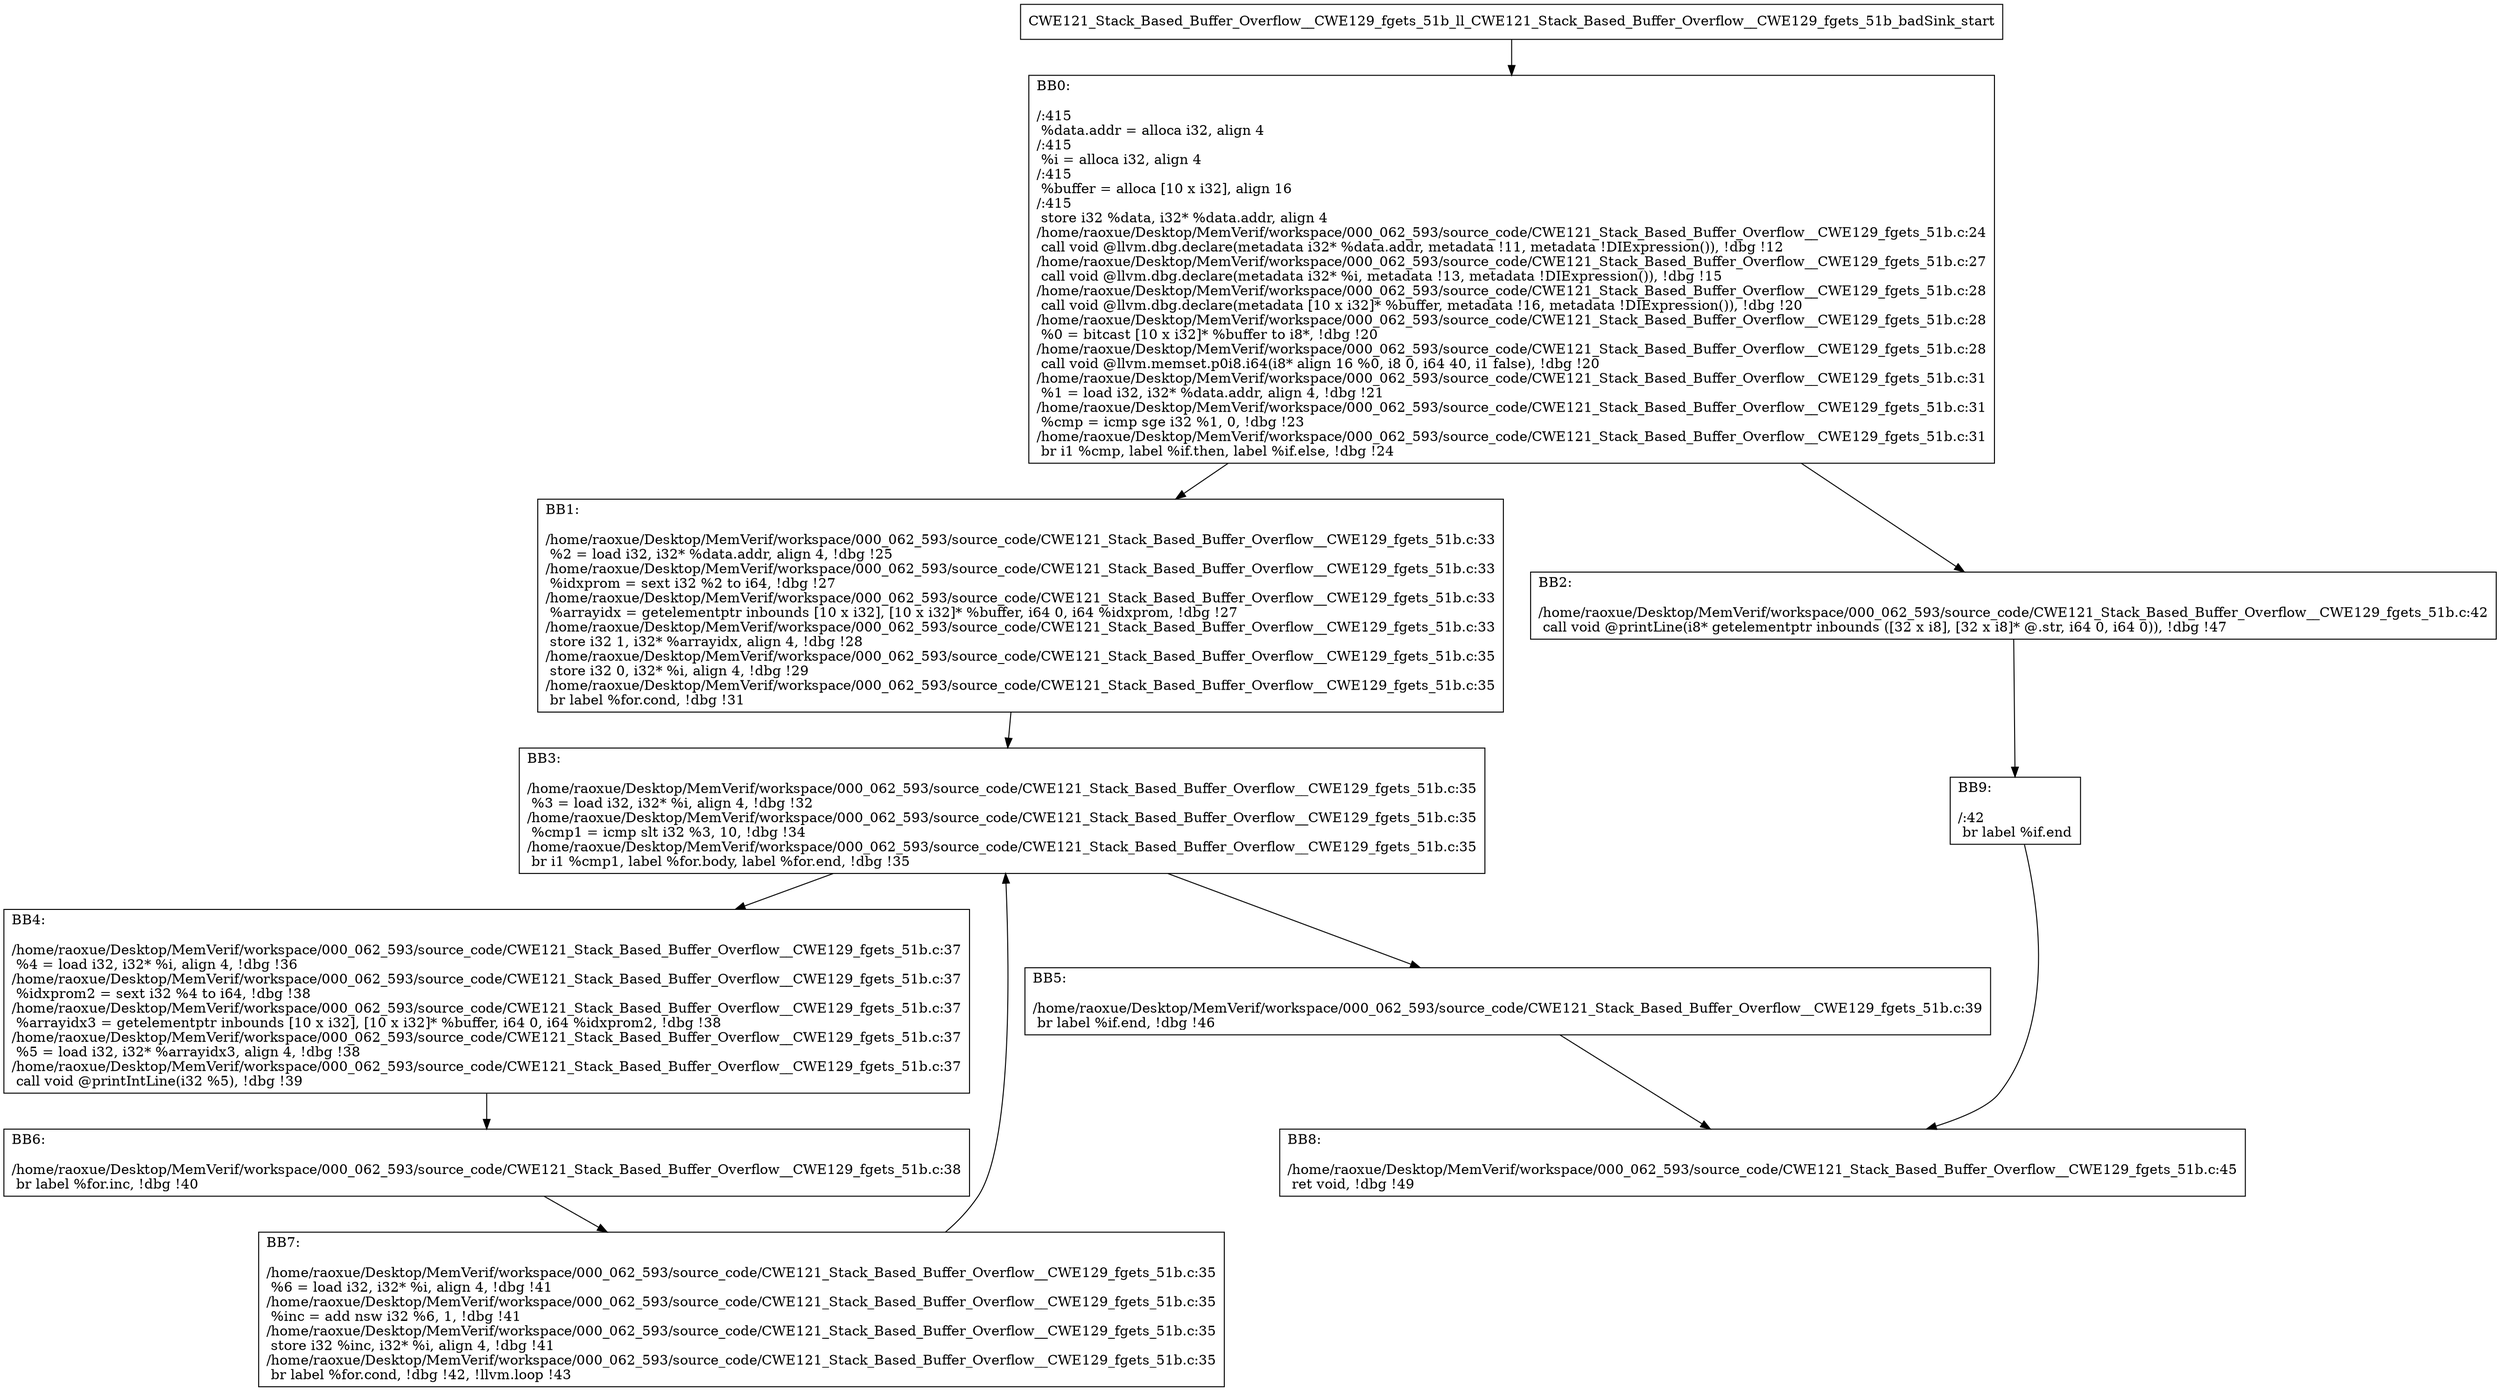 digraph "CFG for'CWE121_Stack_Based_Buffer_Overflow__CWE129_fgets_51b_ll_CWE121_Stack_Based_Buffer_Overflow__CWE129_fgets_51b_badSink' function" {
	BBCWE121_Stack_Based_Buffer_Overflow__CWE129_fgets_51b_ll_CWE121_Stack_Based_Buffer_Overflow__CWE129_fgets_51b_badSink_start[shape=record,label="{CWE121_Stack_Based_Buffer_Overflow__CWE129_fgets_51b_ll_CWE121_Stack_Based_Buffer_Overflow__CWE129_fgets_51b_badSink_start}"];
	BBCWE121_Stack_Based_Buffer_Overflow__CWE129_fgets_51b_ll_CWE121_Stack_Based_Buffer_Overflow__CWE129_fgets_51b_badSink_start-> CWE121_Stack_Based_Buffer_Overflow__CWE129_fgets_51b_ll_CWE121_Stack_Based_Buffer_Overflow__CWE129_fgets_51b_badSinkBB0;
	CWE121_Stack_Based_Buffer_Overflow__CWE129_fgets_51b_ll_CWE121_Stack_Based_Buffer_Overflow__CWE129_fgets_51b_badSinkBB0 [shape=record, label="{BB0:\l\l/:415\l
  %data.addr = alloca i32, align 4\l
/:415\l
  %i = alloca i32, align 4\l
/:415\l
  %buffer = alloca [10 x i32], align 16\l
/:415\l
  store i32 %data, i32* %data.addr, align 4\l
/home/raoxue/Desktop/MemVerif/workspace/000_062_593/source_code/CWE121_Stack_Based_Buffer_Overflow__CWE129_fgets_51b.c:24\l
  call void @llvm.dbg.declare(metadata i32* %data.addr, metadata !11, metadata !DIExpression()), !dbg !12\l
/home/raoxue/Desktop/MemVerif/workspace/000_062_593/source_code/CWE121_Stack_Based_Buffer_Overflow__CWE129_fgets_51b.c:27\l
  call void @llvm.dbg.declare(metadata i32* %i, metadata !13, metadata !DIExpression()), !dbg !15\l
/home/raoxue/Desktop/MemVerif/workspace/000_062_593/source_code/CWE121_Stack_Based_Buffer_Overflow__CWE129_fgets_51b.c:28\l
  call void @llvm.dbg.declare(metadata [10 x i32]* %buffer, metadata !16, metadata !DIExpression()), !dbg !20\l
/home/raoxue/Desktop/MemVerif/workspace/000_062_593/source_code/CWE121_Stack_Based_Buffer_Overflow__CWE129_fgets_51b.c:28\l
  %0 = bitcast [10 x i32]* %buffer to i8*, !dbg !20\l
/home/raoxue/Desktop/MemVerif/workspace/000_062_593/source_code/CWE121_Stack_Based_Buffer_Overflow__CWE129_fgets_51b.c:28\l
  call void @llvm.memset.p0i8.i64(i8* align 16 %0, i8 0, i64 40, i1 false), !dbg !20\l
/home/raoxue/Desktop/MemVerif/workspace/000_062_593/source_code/CWE121_Stack_Based_Buffer_Overflow__CWE129_fgets_51b.c:31\l
  %1 = load i32, i32* %data.addr, align 4, !dbg !21\l
/home/raoxue/Desktop/MemVerif/workspace/000_062_593/source_code/CWE121_Stack_Based_Buffer_Overflow__CWE129_fgets_51b.c:31\l
  %cmp = icmp sge i32 %1, 0, !dbg !23\l
/home/raoxue/Desktop/MemVerif/workspace/000_062_593/source_code/CWE121_Stack_Based_Buffer_Overflow__CWE129_fgets_51b.c:31\l
  br i1 %cmp, label %if.then, label %if.else, !dbg !24\l
}"];
	CWE121_Stack_Based_Buffer_Overflow__CWE129_fgets_51b_ll_CWE121_Stack_Based_Buffer_Overflow__CWE129_fgets_51b_badSinkBB0-> CWE121_Stack_Based_Buffer_Overflow__CWE129_fgets_51b_ll_CWE121_Stack_Based_Buffer_Overflow__CWE129_fgets_51b_badSinkBB1;
	CWE121_Stack_Based_Buffer_Overflow__CWE129_fgets_51b_ll_CWE121_Stack_Based_Buffer_Overflow__CWE129_fgets_51b_badSinkBB0-> CWE121_Stack_Based_Buffer_Overflow__CWE129_fgets_51b_ll_CWE121_Stack_Based_Buffer_Overflow__CWE129_fgets_51b_badSinkBB2;
	CWE121_Stack_Based_Buffer_Overflow__CWE129_fgets_51b_ll_CWE121_Stack_Based_Buffer_Overflow__CWE129_fgets_51b_badSinkBB1 [shape=record, label="{BB1:\l\l/home/raoxue/Desktop/MemVerif/workspace/000_062_593/source_code/CWE121_Stack_Based_Buffer_Overflow__CWE129_fgets_51b.c:33\l
  %2 = load i32, i32* %data.addr, align 4, !dbg !25\l
/home/raoxue/Desktop/MemVerif/workspace/000_062_593/source_code/CWE121_Stack_Based_Buffer_Overflow__CWE129_fgets_51b.c:33\l
  %idxprom = sext i32 %2 to i64, !dbg !27\l
/home/raoxue/Desktop/MemVerif/workspace/000_062_593/source_code/CWE121_Stack_Based_Buffer_Overflow__CWE129_fgets_51b.c:33\l
  %arrayidx = getelementptr inbounds [10 x i32], [10 x i32]* %buffer, i64 0, i64 %idxprom, !dbg !27\l
/home/raoxue/Desktop/MemVerif/workspace/000_062_593/source_code/CWE121_Stack_Based_Buffer_Overflow__CWE129_fgets_51b.c:33\l
  store i32 1, i32* %arrayidx, align 4, !dbg !28\l
/home/raoxue/Desktop/MemVerif/workspace/000_062_593/source_code/CWE121_Stack_Based_Buffer_Overflow__CWE129_fgets_51b.c:35\l
  store i32 0, i32* %i, align 4, !dbg !29\l
/home/raoxue/Desktop/MemVerif/workspace/000_062_593/source_code/CWE121_Stack_Based_Buffer_Overflow__CWE129_fgets_51b.c:35\l
  br label %for.cond, !dbg !31\l
}"];
	CWE121_Stack_Based_Buffer_Overflow__CWE129_fgets_51b_ll_CWE121_Stack_Based_Buffer_Overflow__CWE129_fgets_51b_badSinkBB1-> CWE121_Stack_Based_Buffer_Overflow__CWE129_fgets_51b_ll_CWE121_Stack_Based_Buffer_Overflow__CWE129_fgets_51b_badSinkBB3;
	CWE121_Stack_Based_Buffer_Overflow__CWE129_fgets_51b_ll_CWE121_Stack_Based_Buffer_Overflow__CWE129_fgets_51b_badSinkBB3 [shape=record, label="{BB3:\l\l/home/raoxue/Desktop/MemVerif/workspace/000_062_593/source_code/CWE121_Stack_Based_Buffer_Overflow__CWE129_fgets_51b.c:35\l
  %3 = load i32, i32* %i, align 4, !dbg !32\l
/home/raoxue/Desktop/MemVerif/workspace/000_062_593/source_code/CWE121_Stack_Based_Buffer_Overflow__CWE129_fgets_51b.c:35\l
  %cmp1 = icmp slt i32 %3, 10, !dbg !34\l
/home/raoxue/Desktop/MemVerif/workspace/000_062_593/source_code/CWE121_Stack_Based_Buffer_Overflow__CWE129_fgets_51b.c:35\l
  br i1 %cmp1, label %for.body, label %for.end, !dbg !35\l
}"];
	CWE121_Stack_Based_Buffer_Overflow__CWE129_fgets_51b_ll_CWE121_Stack_Based_Buffer_Overflow__CWE129_fgets_51b_badSinkBB3-> CWE121_Stack_Based_Buffer_Overflow__CWE129_fgets_51b_ll_CWE121_Stack_Based_Buffer_Overflow__CWE129_fgets_51b_badSinkBB4;
	CWE121_Stack_Based_Buffer_Overflow__CWE129_fgets_51b_ll_CWE121_Stack_Based_Buffer_Overflow__CWE129_fgets_51b_badSinkBB3-> CWE121_Stack_Based_Buffer_Overflow__CWE129_fgets_51b_ll_CWE121_Stack_Based_Buffer_Overflow__CWE129_fgets_51b_badSinkBB5;
	CWE121_Stack_Based_Buffer_Overflow__CWE129_fgets_51b_ll_CWE121_Stack_Based_Buffer_Overflow__CWE129_fgets_51b_badSinkBB4 [shape=record, label="{BB4:\l\l/home/raoxue/Desktop/MemVerif/workspace/000_062_593/source_code/CWE121_Stack_Based_Buffer_Overflow__CWE129_fgets_51b.c:37\l
  %4 = load i32, i32* %i, align 4, !dbg !36\l
/home/raoxue/Desktop/MemVerif/workspace/000_062_593/source_code/CWE121_Stack_Based_Buffer_Overflow__CWE129_fgets_51b.c:37\l
  %idxprom2 = sext i32 %4 to i64, !dbg !38\l
/home/raoxue/Desktop/MemVerif/workspace/000_062_593/source_code/CWE121_Stack_Based_Buffer_Overflow__CWE129_fgets_51b.c:37\l
  %arrayidx3 = getelementptr inbounds [10 x i32], [10 x i32]* %buffer, i64 0, i64 %idxprom2, !dbg !38\l
/home/raoxue/Desktop/MemVerif/workspace/000_062_593/source_code/CWE121_Stack_Based_Buffer_Overflow__CWE129_fgets_51b.c:37\l
  %5 = load i32, i32* %arrayidx3, align 4, !dbg !38\l
/home/raoxue/Desktop/MemVerif/workspace/000_062_593/source_code/CWE121_Stack_Based_Buffer_Overflow__CWE129_fgets_51b.c:37\l
  call void @printIntLine(i32 %5), !dbg !39\l
}"];
	CWE121_Stack_Based_Buffer_Overflow__CWE129_fgets_51b_ll_CWE121_Stack_Based_Buffer_Overflow__CWE129_fgets_51b_badSinkBB4-> CWE121_Stack_Based_Buffer_Overflow__CWE129_fgets_51b_ll_CWE121_Stack_Based_Buffer_Overflow__CWE129_fgets_51b_badSinkBB6;
	CWE121_Stack_Based_Buffer_Overflow__CWE129_fgets_51b_ll_CWE121_Stack_Based_Buffer_Overflow__CWE129_fgets_51b_badSinkBB6 [shape=record, label="{BB6:\l\l/home/raoxue/Desktop/MemVerif/workspace/000_062_593/source_code/CWE121_Stack_Based_Buffer_Overflow__CWE129_fgets_51b.c:38\l
  br label %for.inc, !dbg !40\l
}"];
	CWE121_Stack_Based_Buffer_Overflow__CWE129_fgets_51b_ll_CWE121_Stack_Based_Buffer_Overflow__CWE129_fgets_51b_badSinkBB6-> CWE121_Stack_Based_Buffer_Overflow__CWE129_fgets_51b_ll_CWE121_Stack_Based_Buffer_Overflow__CWE129_fgets_51b_badSinkBB7;
	CWE121_Stack_Based_Buffer_Overflow__CWE129_fgets_51b_ll_CWE121_Stack_Based_Buffer_Overflow__CWE129_fgets_51b_badSinkBB7 [shape=record, label="{BB7:\l\l/home/raoxue/Desktop/MemVerif/workspace/000_062_593/source_code/CWE121_Stack_Based_Buffer_Overflow__CWE129_fgets_51b.c:35\l
  %6 = load i32, i32* %i, align 4, !dbg !41\l
/home/raoxue/Desktop/MemVerif/workspace/000_062_593/source_code/CWE121_Stack_Based_Buffer_Overflow__CWE129_fgets_51b.c:35\l
  %inc = add nsw i32 %6, 1, !dbg !41\l
/home/raoxue/Desktop/MemVerif/workspace/000_062_593/source_code/CWE121_Stack_Based_Buffer_Overflow__CWE129_fgets_51b.c:35\l
  store i32 %inc, i32* %i, align 4, !dbg !41\l
/home/raoxue/Desktop/MemVerif/workspace/000_062_593/source_code/CWE121_Stack_Based_Buffer_Overflow__CWE129_fgets_51b.c:35\l
  br label %for.cond, !dbg !42, !llvm.loop !43\l
}"];
	CWE121_Stack_Based_Buffer_Overflow__CWE129_fgets_51b_ll_CWE121_Stack_Based_Buffer_Overflow__CWE129_fgets_51b_badSinkBB7-> CWE121_Stack_Based_Buffer_Overflow__CWE129_fgets_51b_ll_CWE121_Stack_Based_Buffer_Overflow__CWE129_fgets_51b_badSinkBB3;
	CWE121_Stack_Based_Buffer_Overflow__CWE129_fgets_51b_ll_CWE121_Stack_Based_Buffer_Overflow__CWE129_fgets_51b_badSinkBB5 [shape=record, label="{BB5:\l\l/home/raoxue/Desktop/MemVerif/workspace/000_062_593/source_code/CWE121_Stack_Based_Buffer_Overflow__CWE129_fgets_51b.c:39\l
  br label %if.end, !dbg !46\l
}"];
	CWE121_Stack_Based_Buffer_Overflow__CWE129_fgets_51b_ll_CWE121_Stack_Based_Buffer_Overflow__CWE129_fgets_51b_badSinkBB5-> CWE121_Stack_Based_Buffer_Overflow__CWE129_fgets_51b_ll_CWE121_Stack_Based_Buffer_Overflow__CWE129_fgets_51b_badSinkBB8;
	CWE121_Stack_Based_Buffer_Overflow__CWE129_fgets_51b_ll_CWE121_Stack_Based_Buffer_Overflow__CWE129_fgets_51b_badSinkBB2 [shape=record, label="{BB2:\l\l/home/raoxue/Desktop/MemVerif/workspace/000_062_593/source_code/CWE121_Stack_Based_Buffer_Overflow__CWE129_fgets_51b.c:42\l
  call void @printLine(i8* getelementptr inbounds ([32 x i8], [32 x i8]* @.str, i64 0, i64 0)), !dbg !47\l
}"];
	CWE121_Stack_Based_Buffer_Overflow__CWE129_fgets_51b_ll_CWE121_Stack_Based_Buffer_Overflow__CWE129_fgets_51b_badSinkBB2-> CWE121_Stack_Based_Buffer_Overflow__CWE129_fgets_51b_ll_CWE121_Stack_Based_Buffer_Overflow__CWE129_fgets_51b_badSinkBB9;
	CWE121_Stack_Based_Buffer_Overflow__CWE129_fgets_51b_ll_CWE121_Stack_Based_Buffer_Overflow__CWE129_fgets_51b_badSinkBB9 [shape=record, label="{BB9:\l\l/:42\l
  br label %if.end\l
}"];
	CWE121_Stack_Based_Buffer_Overflow__CWE129_fgets_51b_ll_CWE121_Stack_Based_Buffer_Overflow__CWE129_fgets_51b_badSinkBB9-> CWE121_Stack_Based_Buffer_Overflow__CWE129_fgets_51b_ll_CWE121_Stack_Based_Buffer_Overflow__CWE129_fgets_51b_badSinkBB8;
	CWE121_Stack_Based_Buffer_Overflow__CWE129_fgets_51b_ll_CWE121_Stack_Based_Buffer_Overflow__CWE129_fgets_51b_badSinkBB8 [shape=record, label="{BB8:\l\l/home/raoxue/Desktop/MemVerif/workspace/000_062_593/source_code/CWE121_Stack_Based_Buffer_Overflow__CWE129_fgets_51b.c:45\l
  ret void, !dbg !49\l
}"];
}
